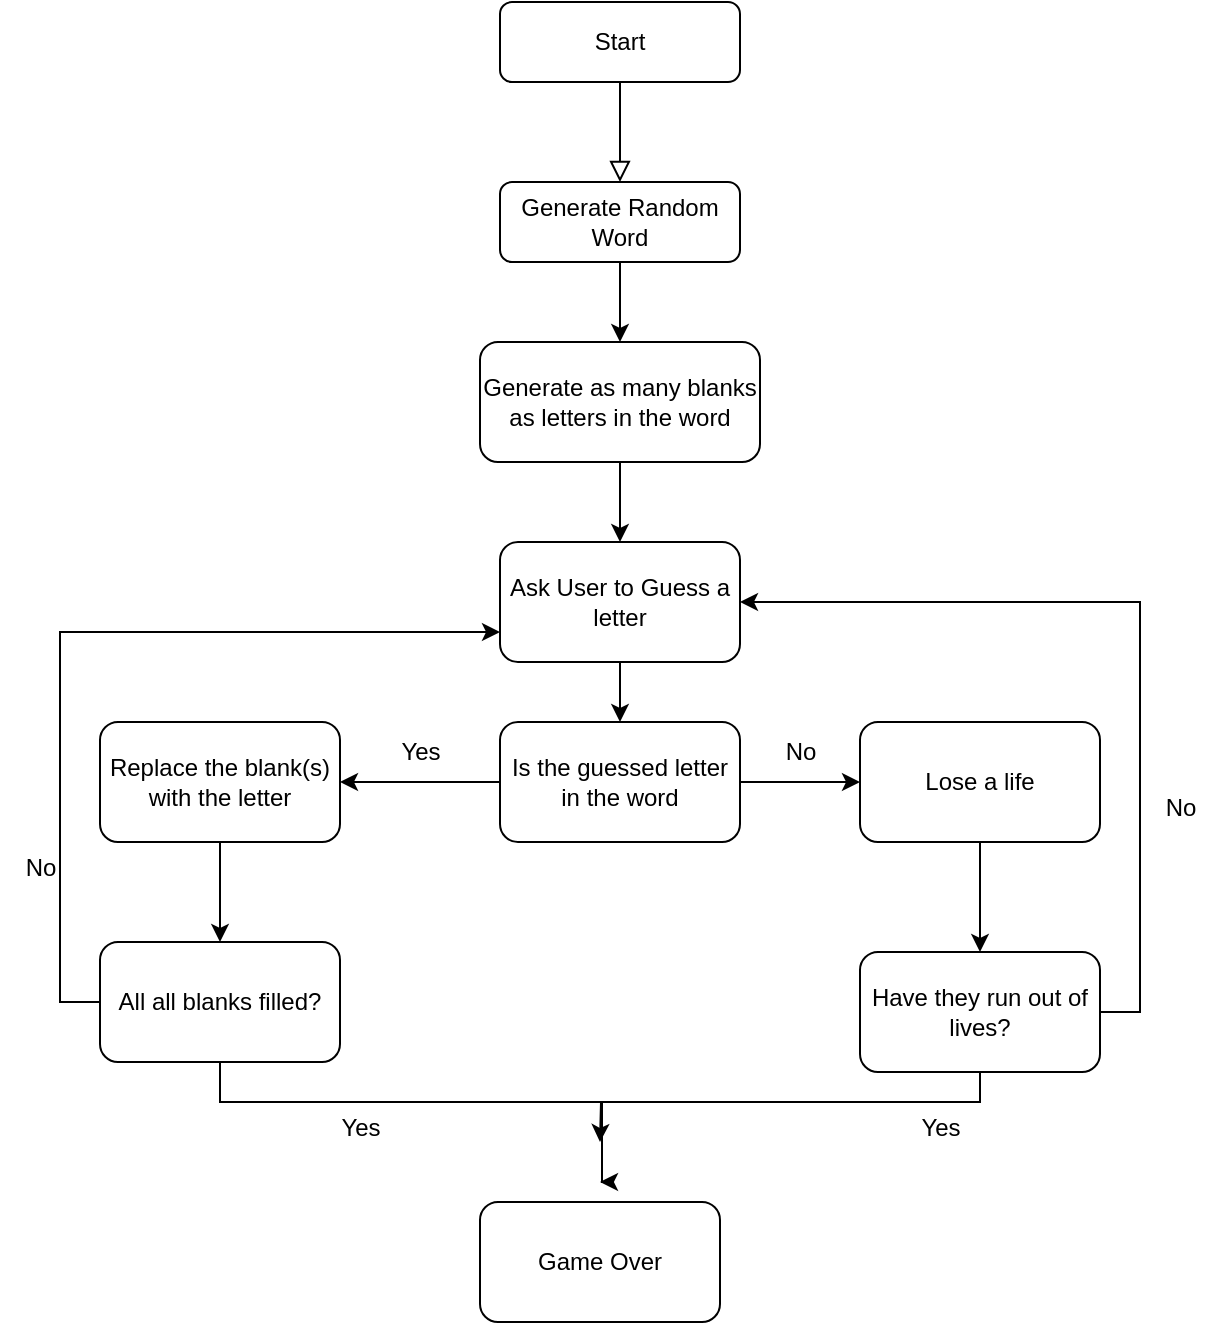 <mxfile version="22.1.21" type="github">
  <diagram id="C5RBs43oDa-KdzZeNtuy" name="Page-1">
    <mxGraphModel dx="1434" dy="746" grid="1" gridSize="10" guides="1" tooltips="1" connect="1" arrows="1" fold="1" page="1" pageScale="1" pageWidth="827" pageHeight="1169" math="0" shadow="0">
      <root>
        <mxCell id="WIyWlLk6GJQsqaUBKTNV-0" />
        <mxCell id="WIyWlLk6GJQsqaUBKTNV-1" parent="WIyWlLk6GJQsqaUBKTNV-0" />
        <mxCell id="WIyWlLk6GJQsqaUBKTNV-2" value="" style="rounded=0;html=1;jettySize=auto;orthogonalLoop=1;fontSize=11;endArrow=block;endFill=0;endSize=8;strokeWidth=1;shadow=0;labelBackgroundColor=none;edgeStyle=orthogonalEdgeStyle;" parent="WIyWlLk6GJQsqaUBKTNV-1" source="WIyWlLk6GJQsqaUBKTNV-3" edge="1">
          <mxGeometry relative="1" as="geometry">
            <mxPoint x="370" y="170" as="targetPoint" />
          </mxGeometry>
        </mxCell>
        <mxCell id="WIyWlLk6GJQsqaUBKTNV-3" value="Start" style="rounded=1;whiteSpace=wrap;html=1;fontSize=12;glass=0;strokeWidth=1;shadow=0;" parent="WIyWlLk6GJQsqaUBKTNV-1" vertex="1">
          <mxGeometry x="310" y="80" width="120" height="40" as="geometry" />
        </mxCell>
        <mxCell id="wbJ-zIDXcwP3jqcFJ3KQ-0" value="" style="edgeStyle=orthogonalEdgeStyle;rounded=0;orthogonalLoop=1;jettySize=auto;html=1;" edge="1" parent="WIyWlLk6GJQsqaUBKTNV-1" source="WIyWlLk6GJQsqaUBKTNV-7" target="WIyWlLk6GJQsqaUBKTNV-12">
          <mxGeometry relative="1" as="geometry" />
        </mxCell>
        <mxCell id="WIyWlLk6GJQsqaUBKTNV-7" value="Generate Random Word" style="rounded=1;whiteSpace=wrap;html=1;fontSize=12;glass=0;strokeWidth=1;shadow=0;" parent="WIyWlLk6GJQsqaUBKTNV-1" vertex="1">
          <mxGeometry x="310" y="170" width="120" height="40" as="geometry" />
        </mxCell>
        <mxCell id="wbJ-zIDXcwP3jqcFJ3KQ-2" value="" style="edgeStyle=orthogonalEdgeStyle;rounded=0;orthogonalLoop=1;jettySize=auto;html=1;" edge="1" parent="WIyWlLk6GJQsqaUBKTNV-1" source="WIyWlLk6GJQsqaUBKTNV-12" target="wbJ-zIDXcwP3jqcFJ3KQ-1">
          <mxGeometry relative="1" as="geometry" />
        </mxCell>
        <mxCell id="WIyWlLk6GJQsqaUBKTNV-12" value="Generate as many blanks as letters in the word" style="rounded=1;whiteSpace=wrap;html=1;fontSize=12;glass=0;strokeWidth=1;shadow=0;" parent="WIyWlLk6GJQsqaUBKTNV-1" vertex="1">
          <mxGeometry x="300" y="250" width="140" height="60" as="geometry" />
        </mxCell>
        <mxCell id="wbJ-zIDXcwP3jqcFJ3KQ-4" value="" style="edgeStyle=orthogonalEdgeStyle;rounded=0;orthogonalLoop=1;jettySize=auto;html=1;" edge="1" parent="WIyWlLk6GJQsqaUBKTNV-1" source="wbJ-zIDXcwP3jqcFJ3KQ-1" target="wbJ-zIDXcwP3jqcFJ3KQ-3">
          <mxGeometry relative="1" as="geometry" />
        </mxCell>
        <mxCell id="wbJ-zIDXcwP3jqcFJ3KQ-1" value="Ask User to Guess a letter" style="whiteSpace=wrap;html=1;rounded=1;glass=0;strokeWidth=1;shadow=0;" vertex="1" parent="WIyWlLk6GJQsqaUBKTNV-1">
          <mxGeometry x="310" y="350" width="120" height="60" as="geometry" />
        </mxCell>
        <mxCell id="wbJ-zIDXcwP3jqcFJ3KQ-10" value="" style="edgeStyle=orthogonalEdgeStyle;rounded=0;orthogonalLoop=1;jettySize=auto;html=1;" edge="1" parent="WIyWlLk6GJQsqaUBKTNV-1" source="wbJ-zIDXcwP3jqcFJ3KQ-3" target="wbJ-zIDXcwP3jqcFJ3KQ-5">
          <mxGeometry relative="1" as="geometry" />
        </mxCell>
        <mxCell id="wbJ-zIDXcwP3jqcFJ3KQ-13" value="" style="edgeStyle=orthogonalEdgeStyle;rounded=0;orthogonalLoop=1;jettySize=auto;html=1;" edge="1" parent="WIyWlLk6GJQsqaUBKTNV-1" source="wbJ-zIDXcwP3jqcFJ3KQ-3" target="wbJ-zIDXcwP3jqcFJ3KQ-12">
          <mxGeometry relative="1" as="geometry" />
        </mxCell>
        <mxCell id="wbJ-zIDXcwP3jqcFJ3KQ-3" value="Is the guessed letter in the word" style="whiteSpace=wrap;html=1;rounded=1;glass=0;strokeWidth=1;shadow=0;" vertex="1" parent="WIyWlLk6GJQsqaUBKTNV-1">
          <mxGeometry x="310" y="440" width="120" height="60" as="geometry" />
        </mxCell>
        <mxCell id="wbJ-zIDXcwP3jqcFJ3KQ-24" value="" style="edgeStyle=orthogonalEdgeStyle;rounded=0;orthogonalLoop=1;jettySize=auto;html=1;" edge="1" parent="WIyWlLk6GJQsqaUBKTNV-1" source="wbJ-zIDXcwP3jqcFJ3KQ-5" target="wbJ-zIDXcwP3jqcFJ3KQ-23">
          <mxGeometry relative="1" as="geometry" />
        </mxCell>
        <mxCell id="wbJ-zIDXcwP3jqcFJ3KQ-5" value="Lose a life" style="whiteSpace=wrap;html=1;rounded=1;glass=0;strokeWidth=1;shadow=0;" vertex="1" parent="WIyWlLk6GJQsqaUBKTNV-1">
          <mxGeometry x="490" y="440" width="120" height="60" as="geometry" />
        </mxCell>
        <mxCell id="wbJ-zIDXcwP3jqcFJ3KQ-11" value="No" style="text;html=1;align=center;verticalAlign=middle;resizable=0;points=[];autosize=1;strokeColor=none;fillColor=none;" vertex="1" parent="WIyWlLk6GJQsqaUBKTNV-1">
          <mxGeometry x="440" y="440" width="40" height="30" as="geometry" />
        </mxCell>
        <mxCell id="wbJ-zIDXcwP3jqcFJ3KQ-16" value="" style="edgeStyle=orthogonalEdgeStyle;rounded=0;orthogonalLoop=1;jettySize=auto;html=1;" edge="1" parent="WIyWlLk6GJQsqaUBKTNV-1" source="wbJ-zIDXcwP3jqcFJ3KQ-12" target="wbJ-zIDXcwP3jqcFJ3KQ-15">
          <mxGeometry relative="1" as="geometry" />
        </mxCell>
        <mxCell id="wbJ-zIDXcwP3jqcFJ3KQ-12" value="Replace the blank(s) with the letter" style="whiteSpace=wrap;html=1;rounded=1;glass=0;strokeWidth=1;shadow=0;" vertex="1" parent="WIyWlLk6GJQsqaUBKTNV-1">
          <mxGeometry x="110" y="440" width="120" height="60" as="geometry" />
        </mxCell>
        <mxCell id="wbJ-zIDXcwP3jqcFJ3KQ-14" value="Yes" style="text;html=1;align=center;verticalAlign=middle;resizable=0;points=[];autosize=1;strokeColor=none;fillColor=none;" vertex="1" parent="WIyWlLk6GJQsqaUBKTNV-1">
          <mxGeometry x="250" y="440" width="40" height="30" as="geometry" />
        </mxCell>
        <mxCell id="wbJ-zIDXcwP3jqcFJ3KQ-20" style="edgeStyle=orthogonalEdgeStyle;rounded=0;orthogonalLoop=1;jettySize=auto;html=1;exitX=0;exitY=0.5;exitDx=0;exitDy=0;entryX=0;entryY=0.75;entryDx=0;entryDy=0;" edge="1" parent="WIyWlLk6GJQsqaUBKTNV-1" source="wbJ-zIDXcwP3jqcFJ3KQ-15" target="wbJ-zIDXcwP3jqcFJ3KQ-1">
          <mxGeometry relative="1" as="geometry">
            <mxPoint x="80" y="390" as="targetPoint" />
          </mxGeometry>
        </mxCell>
        <mxCell id="wbJ-zIDXcwP3jqcFJ3KQ-22" style="edgeStyle=orthogonalEdgeStyle;rounded=0;orthogonalLoop=1;jettySize=auto;html=1;exitX=0.5;exitY=1;exitDx=0;exitDy=0;" edge="1" parent="WIyWlLk6GJQsqaUBKTNV-1" source="wbJ-zIDXcwP3jqcFJ3KQ-15">
          <mxGeometry relative="1" as="geometry">
            <mxPoint x="360" y="650" as="targetPoint" />
          </mxGeometry>
        </mxCell>
        <mxCell id="wbJ-zIDXcwP3jqcFJ3KQ-15" value="All all blanks filled?" style="whiteSpace=wrap;html=1;rounded=1;glass=0;strokeWidth=1;shadow=0;" vertex="1" parent="WIyWlLk6GJQsqaUBKTNV-1">
          <mxGeometry x="110" y="550" width="120" height="60" as="geometry" />
        </mxCell>
        <mxCell id="wbJ-zIDXcwP3jqcFJ3KQ-21" value="No" style="text;html=1;align=center;verticalAlign=middle;resizable=0;points=[];autosize=1;strokeColor=none;fillColor=none;" vertex="1" parent="WIyWlLk6GJQsqaUBKTNV-1">
          <mxGeometry x="60" y="498" width="40" height="30" as="geometry" />
        </mxCell>
        <mxCell id="wbJ-zIDXcwP3jqcFJ3KQ-25" style="edgeStyle=orthogonalEdgeStyle;rounded=0;orthogonalLoop=1;jettySize=auto;html=1;exitX=1;exitY=0.5;exitDx=0;exitDy=0;entryX=1;entryY=0.5;entryDx=0;entryDy=0;" edge="1" parent="WIyWlLk6GJQsqaUBKTNV-1" source="wbJ-zIDXcwP3jqcFJ3KQ-23" target="wbJ-zIDXcwP3jqcFJ3KQ-1">
          <mxGeometry relative="1" as="geometry" />
        </mxCell>
        <mxCell id="wbJ-zIDXcwP3jqcFJ3KQ-27" style="edgeStyle=orthogonalEdgeStyle;rounded=0;orthogonalLoop=1;jettySize=auto;html=1;exitX=0.5;exitY=1;exitDx=0;exitDy=0;" edge="1" parent="WIyWlLk6GJQsqaUBKTNV-1" source="wbJ-zIDXcwP3jqcFJ3KQ-23">
          <mxGeometry relative="1" as="geometry">
            <mxPoint x="360" y="670" as="targetPoint" />
            <Array as="points">
              <mxPoint x="550" y="630" />
              <mxPoint x="361" y="630" />
            </Array>
          </mxGeometry>
        </mxCell>
        <mxCell id="wbJ-zIDXcwP3jqcFJ3KQ-23" value="Have they run out of lives?" style="whiteSpace=wrap;html=1;rounded=1;glass=0;strokeWidth=1;shadow=0;" vertex="1" parent="WIyWlLk6GJQsqaUBKTNV-1">
          <mxGeometry x="490" y="555" width="120" height="60" as="geometry" />
        </mxCell>
        <mxCell id="wbJ-zIDXcwP3jqcFJ3KQ-26" value="No" style="text;html=1;align=center;verticalAlign=middle;resizable=0;points=[];autosize=1;strokeColor=none;fillColor=none;" vertex="1" parent="WIyWlLk6GJQsqaUBKTNV-1">
          <mxGeometry x="630" y="468" width="40" height="30" as="geometry" />
        </mxCell>
        <mxCell id="wbJ-zIDXcwP3jqcFJ3KQ-28" value="Yes" style="text;html=1;align=center;verticalAlign=middle;resizable=0;points=[];autosize=1;strokeColor=none;fillColor=none;" vertex="1" parent="WIyWlLk6GJQsqaUBKTNV-1">
          <mxGeometry x="220" y="628" width="40" height="30" as="geometry" />
        </mxCell>
        <mxCell id="wbJ-zIDXcwP3jqcFJ3KQ-29" value="Yes" style="text;html=1;align=center;verticalAlign=middle;resizable=0;points=[];autosize=1;strokeColor=none;fillColor=none;" vertex="1" parent="WIyWlLk6GJQsqaUBKTNV-1">
          <mxGeometry x="510" y="628" width="40" height="30" as="geometry" />
        </mxCell>
        <mxCell id="wbJ-zIDXcwP3jqcFJ3KQ-31" value="Game Over" style="rounded=1;whiteSpace=wrap;html=1;" vertex="1" parent="WIyWlLk6GJQsqaUBKTNV-1">
          <mxGeometry x="300" y="680" width="120" height="60" as="geometry" />
        </mxCell>
      </root>
    </mxGraphModel>
  </diagram>
</mxfile>
